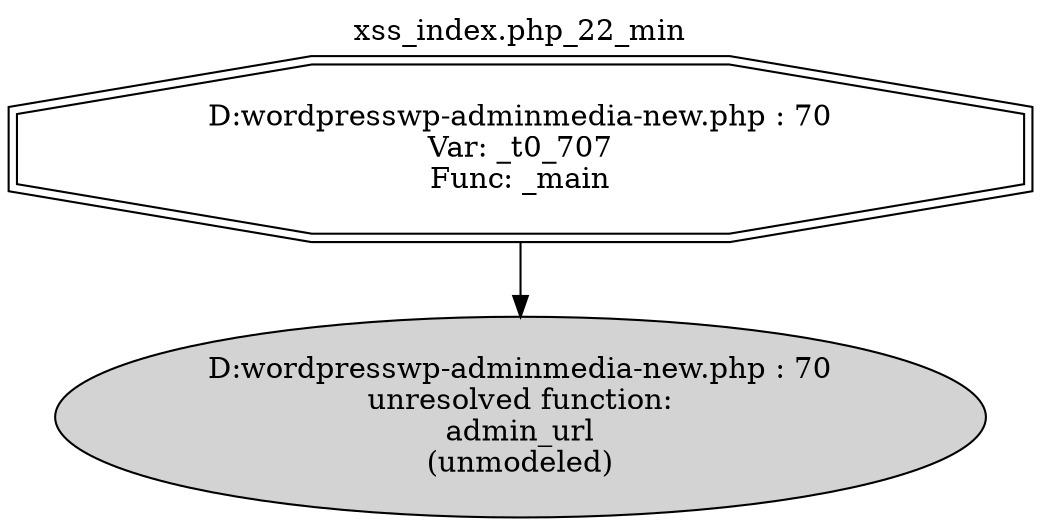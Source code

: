 digraph cfg {
  label="xss_index.php_22_min";
  labelloc=t;
  n1 [shape=doubleoctagon, label="D:\wordpress\wp-admin\media-new.php : 70\nVar: _t0_707\nFunc: _main\n"];
  n2 [shape=ellipse, label="D:\wordpress\wp-admin\media-new.php : 70\nunresolved function:\nadmin_url\n(unmodeled)\n",style=filled];
  n1 -> n2;
}
